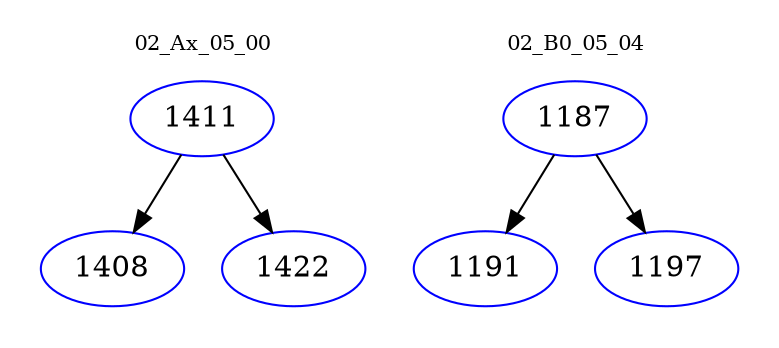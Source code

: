 digraph{
subgraph cluster_0 {
color = white
label = "02_Ax_05_00";
fontsize=10;
T0_1411 [label="1411", color="blue"]
T0_1411 -> T0_1408 [color="black"]
T0_1408 [label="1408", color="blue"]
T0_1411 -> T0_1422 [color="black"]
T0_1422 [label="1422", color="blue"]
}
subgraph cluster_1 {
color = white
label = "02_B0_05_04";
fontsize=10;
T1_1187 [label="1187", color="blue"]
T1_1187 -> T1_1191 [color="black"]
T1_1191 [label="1191", color="blue"]
T1_1187 -> T1_1197 [color="black"]
T1_1197 [label="1197", color="blue"]
}
}

